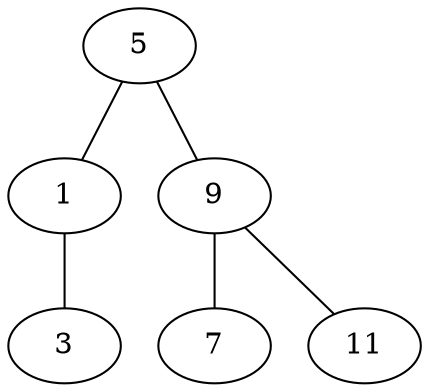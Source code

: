 digraph balanced_tree {
        edge [dir="none"];
        5 -> 1 -> 3;
        5 -> 9 -> 7;
        9 -> 11;        
}
